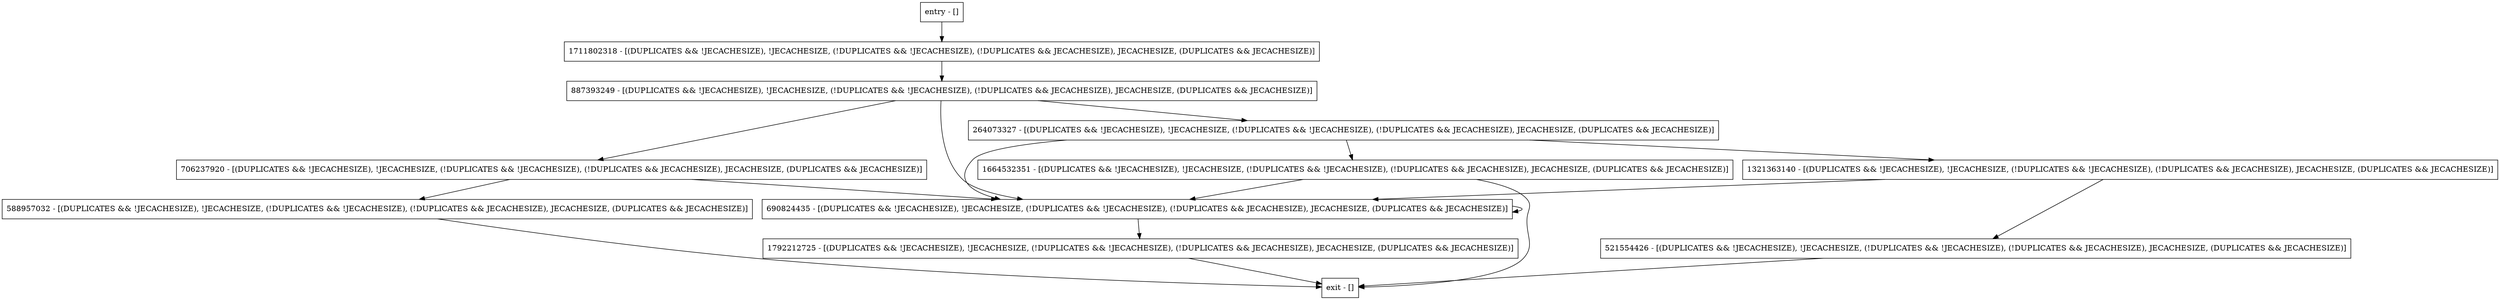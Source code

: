 digraph putInternal {
node [shape=record];
1664532351 [label="1664532351 - [(DUPLICATES && !JECACHESIZE), !JECACHESIZE, (!DUPLICATES && !JECACHESIZE), (!DUPLICATES && JECACHESIZE), JECACHESIZE, (DUPLICATES && JECACHESIZE)]"];
706237920 [label="706237920 - [(DUPLICATES && !JECACHESIZE), !JECACHESIZE, (!DUPLICATES && !JECACHESIZE), (!DUPLICATES && JECACHESIZE), JECACHESIZE, (DUPLICATES && JECACHESIZE)]"];
1321363140 [label="1321363140 - [(DUPLICATES && !JECACHESIZE), !JECACHESIZE, (!DUPLICATES && !JECACHESIZE), (!DUPLICATES && JECACHESIZE), JECACHESIZE, (DUPLICATES && JECACHESIZE)]"];
690824435 [label="690824435 - [(DUPLICATES && !JECACHESIZE), !JECACHESIZE, (!DUPLICATES && !JECACHESIZE), (!DUPLICATES && JECACHESIZE), JECACHESIZE, (DUPLICATES && JECACHESIZE)]"];
entry [label="entry - []"];
exit [label="exit - []"];
887393249 [label="887393249 - [(DUPLICATES && !JECACHESIZE), !JECACHESIZE, (!DUPLICATES && !JECACHESIZE), (!DUPLICATES && JECACHESIZE), JECACHESIZE, (DUPLICATES && JECACHESIZE)]"];
521554426 [label="521554426 - [(DUPLICATES && !JECACHESIZE), !JECACHESIZE, (!DUPLICATES && !JECACHESIZE), (!DUPLICATES && JECACHESIZE), JECACHESIZE, (DUPLICATES && JECACHESIZE)]"];
264073327 [label="264073327 - [(DUPLICATES && !JECACHESIZE), !JECACHESIZE, (!DUPLICATES && !JECACHESIZE), (!DUPLICATES && JECACHESIZE), JECACHESIZE, (DUPLICATES && JECACHESIZE)]"];
588957032 [label="588957032 - [(DUPLICATES && !JECACHESIZE), !JECACHESIZE, (!DUPLICATES && !JECACHESIZE), (!DUPLICATES && JECACHESIZE), JECACHESIZE, (DUPLICATES && JECACHESIZE)]"];
1711802318 [label="1711802318 - [(DUPLICATES && !JECACHESIZE), !JECACHESIZE, (!DUPLICATES && !JECACHESIZE), (!DUPLICATES && JECACHESIZE), JECACHESIZE, (DUPLICATES && JECACHESIZE)]"];
1792212725 [label="1792212725 - [(DUPLICATES && !JECACHESIZE), !JECACHESIZE, (!DUPLICATES && !JECACHESIZE), (!DUPLICATES && JECACHESIZE), JECACHESIZE, (DUPLICATES && JECACHESIZE)]"];
entry;
exit;
1664532351 -> exit;
1664532351 -> 690824435;
706237920 -> 588957032;
706237920 -> 690824435;
1321363140 -> 521554426;
1321363140 -> 690824435;
690824435 -> 690824435;
690824435 -> 1792212725;
entry -> 1711802318;
887393249 -> 264073327;
887393249 -> 706237920;
887393249 -> 690824435;
521554426 -> exit;
264073327 -> 1664532351;
264073327 -> 1321363140;
264073327 -> 690824435;
588957032 -> exit;
1711802318 -> 887393249;
1792212725 -> exit;
}
